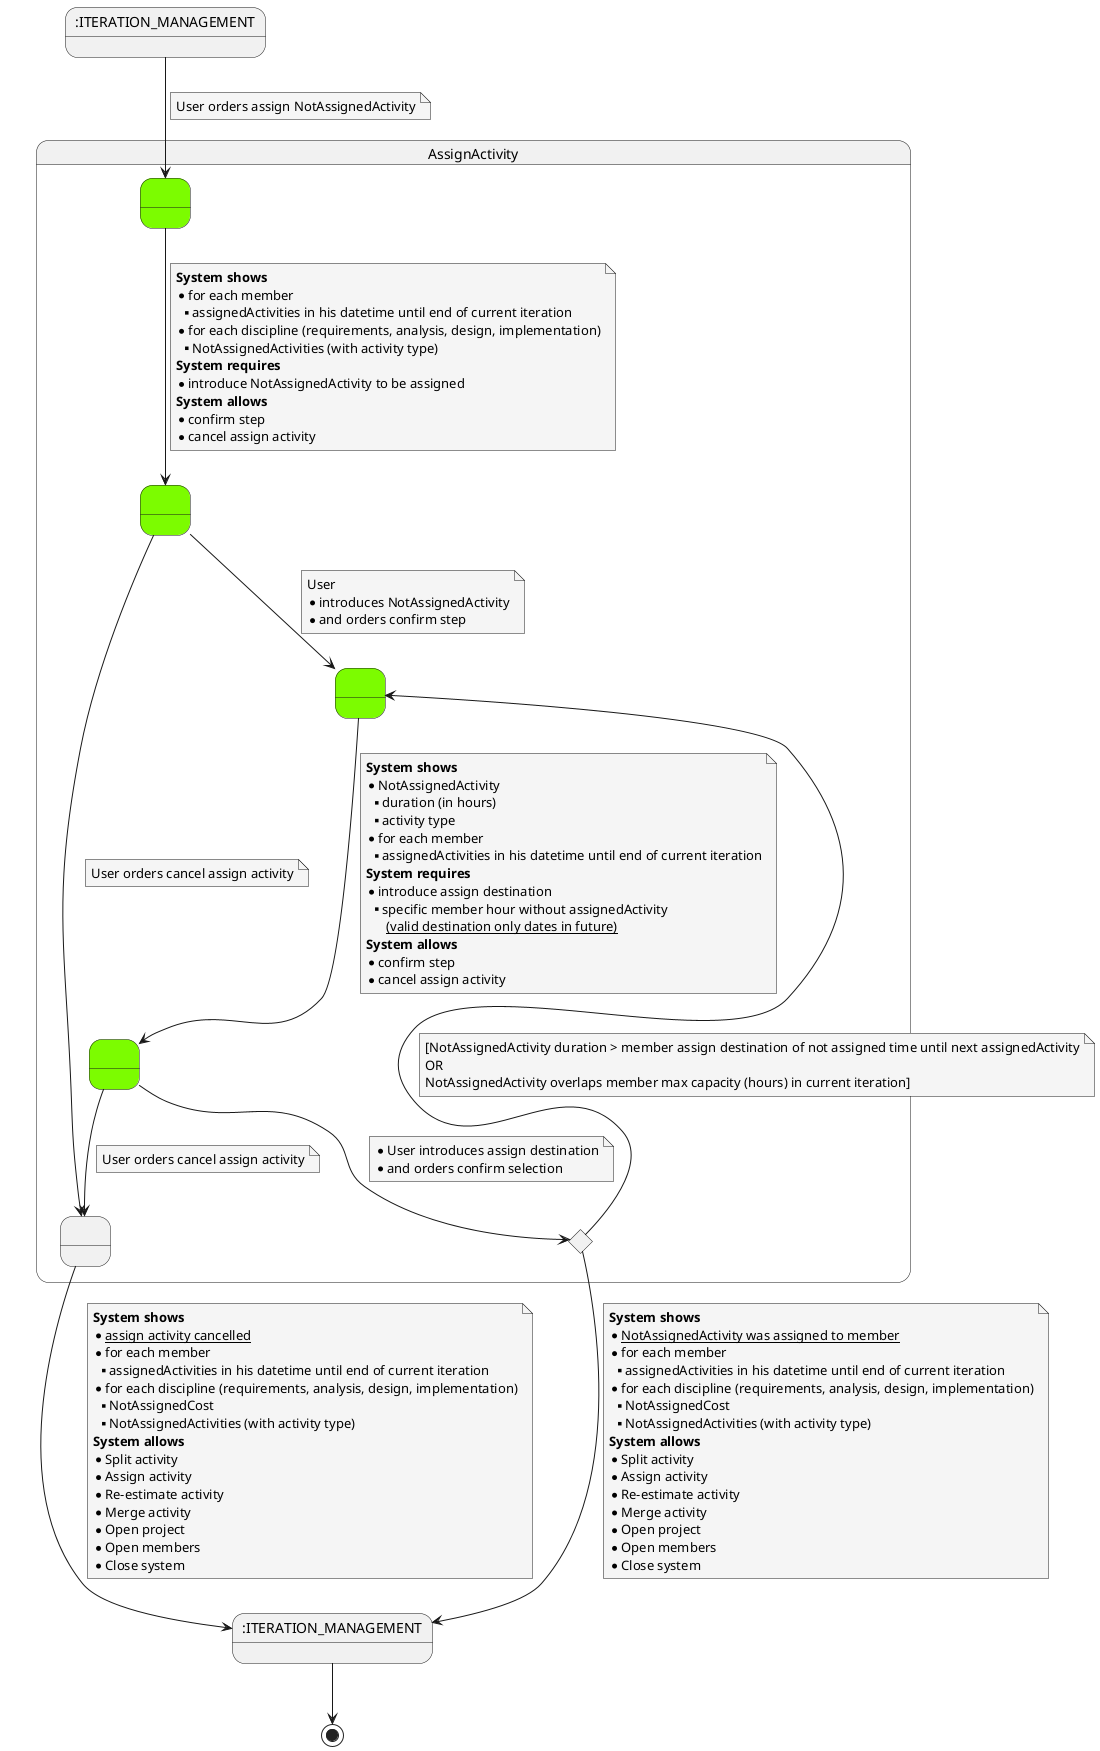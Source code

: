 @startuml
    skinparam {
        NoteBackgroundColor #whiteSmoke
    }

    state 0 as ":ITERATION_MANAGEMENT"
    state 12 as ":ITERATION_MANAGEMENT"

    state AssignActivity {
        state 1 as " " #LawnGreen
        state 5 as " " #LawnGreen
        state 13 as " " #LawnGreen
        state 14 as " " #LawnGreen
        state 20 as " "
        state 15 <<choice>>
    }

    0 --> 1
    note on link
        User orders assign NotAssignedActivity
    end note

    1 --> 13
    note on link
    <b>System shows</b>
    * for each member
    **assignedActivities in his datetime until end of current iteration
    * for each discipline (requirements, analysis, design, implementation)
    ** NotAssignedActivities (with activity type)
    <b>System requires</b>
    * introduce NotAssignedActivity to be assigned
    <b>System allows</b>
    * confirm step
    * cancel assign activity
    end note

    13 --> 5
    note on link
        User
        * introduces NotAssignedActivity
        * and orders confirm step
    end note

    13 --> 20
    note on link
        User orders cancel assign activity
    end note

    5 --> 14
    note on link
    <b>System shows</b>
    * NotAssignedActivity
    ** duration (in hours)
    ** activity type
    * for each member
    **assignedActivities in his datetime until end of current iteration
    <b>System requires</b>
    * introduce assign destination
    ** specific member hour without assignedActivity
          __(valid destination only dates in future)__
    <b>System allows</b>
    * confirm step
    * cancel assign activity
    end note

    14 -down-> 15
    note on link
        * User introduces assign destination
        * and orders confirm selection
    end note

    14 --> 20
    note on link
    User orders cancel assign activity
    end note

    20 --> 12
    note on link
         <b>System shows</b>
         * __assign activity cancelled__
         * for each member
         **assignedActivities in his datetime until end of current iteration
         * for each discipline (requirements, analysis, design, implementation)
         ** NotAssignedCost
         ** NotAssignedActivities (with activity type)
         <b>System allows</b>
         * Split activity
         * Assign activity
         * Re-estimate activity
         * Merge activity
         * Open project
         * Open members
         * Close system
    end note

    15 --> 5
    note on link
        [NotAssignedActivity duration > member assign destination of not assigned time until next assignedActivity
        OR
        NotAssignedActivity overlaps member max capacity (hours) in current iteration]
    end note

    15 --> 12
    note on link
     <b>System shows</b>
     * __NotAssignedActivity was assigned to member__
     * for each member
     **assignedActivities in his datetime until end of current iteration
     * for each discipline (requirements, analysis, design, implementation)
     ** NotAssignedCost
     ** NotAssignedActivities (with activity type)
     <b>System allows</b>
     * Split activity
     * Assign activity
     * Re-estimate activity
     * Merge activity
     * Open project
     * Open members
     * Close system
     end note

     12 --> [*]
@enduml
